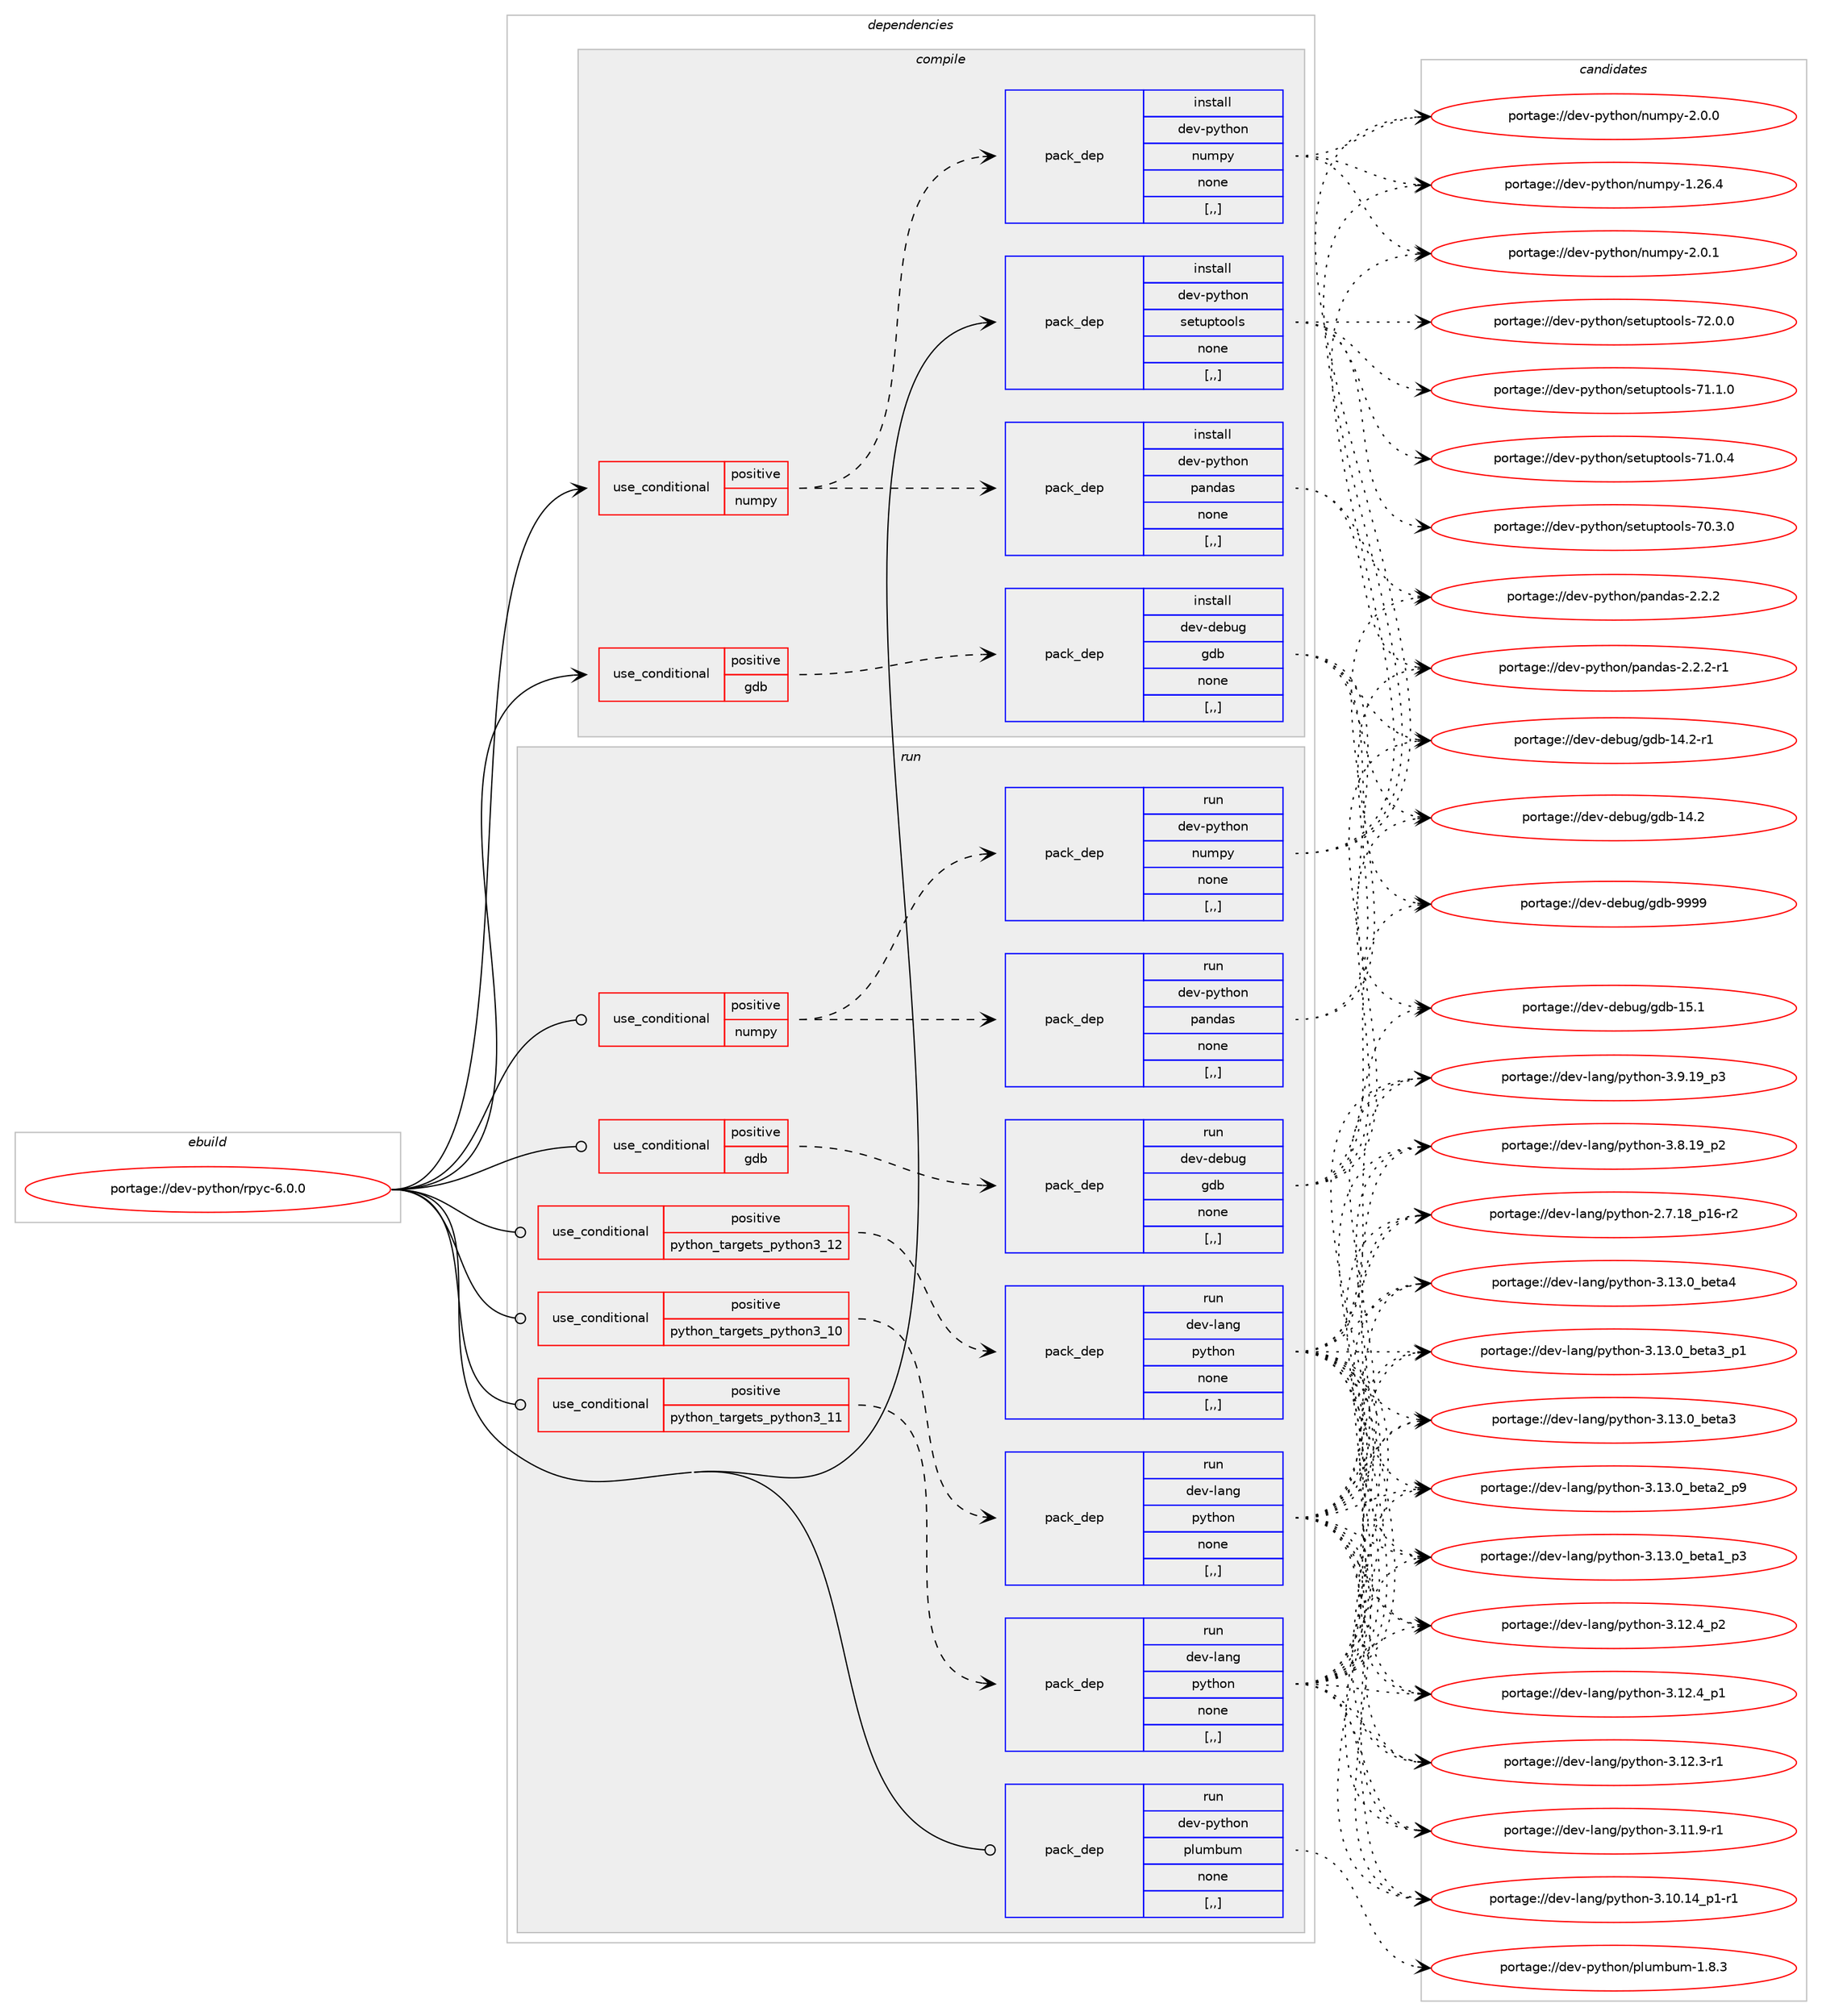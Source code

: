 digraph prolog {

# *************
# Graph options
# *************

newrank=true;
concentrate=true;
compound=true;
graph [rankdir=LR,fontname=Helvetica,fontsize=10,ranksep=1.5];#, ranksep=2.5, nodesep=0.2];
edge  [arrowhead=vee];
node  [fontname=Helvetica,fontsize=10];

# **********
# The ebuild
# **********

subgraph cluster_leftcol {
color=gray;
label=<<i>ebuild</i>>;
id [label="portage://dev-python/rpyc-6.0.0", color=red, width=4, href="../dev-python/rpyc-6.0.0.svg"];
}

# ****************
# The dependencies
# ****************

subgraph cluster_midcol {
color=gray;
label=<<i>dependencies</i>>;
subgraph cluster_compile {
fillcolor="#eeeeee";
style=filled;
label=<<i>compile</i>>;
subgraph cond39213 {
dependency162495 [label=<<TABLE BORDER="0" CELLBORDER="1" CELLSPACING="0" CELLPADDING="4"><TR><TD ROWSPAN="3" CELLPADDING="10">use_conditional</TD></TR><TR><TD>positive</TD></TR><TR><TD>gdb</TD></TR></TABLE>>, shape=none, color=red];
subgraph pack122010 {
dependency162496 [label=<<TABLE BORDER="0" CELLBORDER="1" CELLSPACING="0" CELLPADDING="4" WIDTH="220"><TR><TD ROWSPAN="6" CELLPADDING="30">pack_dep</TD></TR><TR><TD WIDTH="110">install</TD></TR><TR><TD>dev-debug</TD></TR><TR><TD>gdb</TD></TR><TR><TD>none</TD></TR><TR><TD>[,,]</TD></TR></TABLE>>, shape=none, color=blue];
}
dependency162495:e -> dependency162496:w [weight=20,style="dashed",arrowhead="vee"];
}
id:e -> dependency162495:w [weight=20,style="solid",arrowhead="vee"];
subgraph cond39214 {
dependency162497 [label=<<TABLE BORDER="0" CELLBORDER="1" CELLSPACING="0" CELLPADDING="4"><TR><TD ROWSPAN="3" CELLPADDING="10">use_conditional</TD></TR><TR><TD>positive</TD></TR><TR><TD>numpy</TD></TR></TABLE>>, shape=none, color=red];
subgraph pack122011 {
dependency162498 [label=<<TABLE BORDER="0" CELLBORDER="1" CELLSPACING="0" CELLPADDING="4" WIDTH="220"><TR><TD ROWSPAN="6" CELLPADDING="30">pack_dep</TD></TR><TR><TD WIDTH="110">install</TD></TR><TR><TD>dev-python</TD></TR><TR><TD>numpy</TD></TR><TR><TD>none</TD></TR><TR><TD>[,,]</TD></TR></TABLE>>, shape=none, color=blue];
}
dependency162497:e -> dependency162498:w [weight=20,style="dashed",arrowhead="vee"];
subgraph pack122012 {
dependency162499 [label=<<TABLE BORDER="0" CELLBORDER="1" CELLSPACING="0" CELLPADDING="4" WIDTH="220"><TR><TD ROWSPAN="6" CELLPADDING="30">pack_dep</TD></TR><TR><TD WIDTH="110">install</TD></TR><TR><TD>dev-python</TD></TR><TR><TD>pandas</TD></TR><TR><TD>none</TD></TR><TR><TD>[,,]</TD></TR></TABLE>>, shape=none, color=blue];
}
dependency162497:e -> dependency162499:w [weight=20,style="dashed",arrowhead="vee"];
}
id:e -> dependency162497:w [weight=20,style="solid",arrowhead="vee"];
subgraph pack122013 {
dependency162500 [label=<<TABLE BORDER="0" CELLBORDER="1" CELLSPACING="0" CELLPADDING="4" WIDTH="220"><TR><TD ROWSPAN="6" CELLPADDING="30">pack_dep</TD></TR><TR><TD WIDTH="110">install</TD></TR><TR><TD>dev-python</TD></TR><TR><TD>setuptools</TD></TR><TR><TD>none</TD></TR><TR><TD>[,,]</TD></TR></TABLE>>, shape=none, color=blue];
}
id:e -> dependency162500:w [weight=20,style="solid",arrowhead="vee"];
}
subgraph cluster_compileandrun {
fillcolor="#eeeeee";
style=filled;
label=<<i>compile and run</i>>;
}
subgraph cluster_run {
fillcolor="#eeeeee";
style=filled;
label=<<i>run</i>>;
subgraph cond39215 {
dependency162501 [label=<<TABLE BORDER="0" CELLBORDER="1" CELLSPACING="0" CELLPADDING="4"><TR><TD ROWSPAN="3" CELLPADDING="10">use_conditional</TD></TR><TR><TD>positive</TD></TR><TR><TD>gdb</TD></TR></TABLE>>, shape=none, color=red];
subgraph pack122014 {
dependency162502 [label=<<TABLE BORDER="0" CELLBORDER="1" CELLSPACING="0" CELLPADDING="4" WIDTH="220"><TR><TD ROWSPAN="6" CELLPADDING="30">pack_dep</TD></TR><TR><TD WIDTH="110">run</TD></TR><TR><TD>dev-debug</TD></TR><TR><TD>gdb</TD></TR><TR><TD>none</TD></TR><TR><TD>[,,]</TD></TR></TABLE>>, shape=none, color=blue];
}
dependency162501:e -> dependency162502:w [weight=20,style="dashed",arrowhead="vee"];
}
id:e -> dependency162501:w [weight=20,style="solid",arrowhead="odot"];
subgraph cond39216 {
dependency162503 [label=<<TABLE BORDER="0" CELLBORDER="1" CELLSPACING="0" CELLPADDING="4"><TR><TD ROWSPAN="3" CELLPADDING="10">use_conditional</TD></TR><TR><TD>positive</TD></TR><TR><TD>numpy</TD></TR></TABLE>>, shape=none, color=red];
subgraph pack122015 {
dependency162504 [label=<<TABLE BORDER="0" CELLBORDER="1" CELLSPACING="0" CELLPADDING="4" WIDTH="220"><TR><TD ROWSPAN="6" CELLPADDING="30">pack_dep</TD></TR><TR><TD WIDTH="110">run</TD></TR><TR><TD>dev-python</TD></TR><TR><TD>numpy</TD></TR><TR><TD>none</TD></TR><TR><TD>[,,]</TD></TR></TABLE>>, shape=none, color=blue];
}
dependency162503:e -> dependency162504:w [weight=20,style="dashed",arrowhead="vee"];
subgraph pack122016 {
dependency162505 [label=<<TABLE BORDER="0" CELLBORDER="1" CELLSPACING="0" CELLPADDING="4" WIDTH="220"><TR><TD ROWSPAN="6" CELLPADDING="30">pack_dep</TD></TR><TR><TD WIDTH="110">run</TD></TR><TR><TD>dev-python</TD></TR><TR><TD>pandas</TD></TR><TR><TD>none</TD></TR><TR><TD>[,,]</TD></TR></TABLE>>, shape=none, color=blue];
}
dependency162503:e -> dependency162505:w [weight=20,style="dashed",arrowhead="vee"];
}
id:e -> dependency162503:w [weight=20,style="solid",arrowhead="odot"];
subgraph cond39217 {
dependency162506 [label=<<TABLE BORDER="0" CELLBORDER="1" CELLSPACING="0" CELLPADDING="4"><TR><TD ROWSPAN="3" CELLPADDING="10">use_conditional</TD></TR><TR><TD>positive</TD></TR><TR><TD>python_targets_python3_10</TD></TR></TABLE>>, shape=none, color=red];
subgraph pack122017 {
dependency162507 [label=<<TABLE BORDER="0" CELLBORDER="1" CELLSPACING="0" CELLPADDING="4" WIDTH="220"><TR><TD ROWSPAN="6" CELLPADDING="30">pack_dep</TD></TR><TR><TD WIDTH="110">run</TD></TR><TR><TD>dev-lang</TD></TR><TR><TD>python</TD></TR><TR><TD>none</TD></TR><TR><TD>[,,]</TD></TR></TABLE>>, shape=none, color=blue];
}
dependency162506:e -> dependency162507:w [weight=20,style="dashed",arrowhead="vee"];
}
id:e -> dependency162506:w [weight=20,style="solid",arrowhead="odot"];
subgraph cond39218 {
dependency162508 [label=<<TABLE BORDER="0" CELLBORDER="1" CELLSPACING="0" CELLPADDING="4"><TR><TD ROWSPAN="3" CELLPADDING="10">use_conditional</TD></TR><TR><TD>positive</TD></TR><TR><TD>python_targets_python3_11</TD></TR></TABLE>>, shape=none, color=red];
subgraph pack122018 {
dependency162509 [label=<<TABLE BORDER="0" CELLBORDER="1" CELLSPACING="0" CELLPADDING="4" WIDTH="220"><TR><TD ROWSPAN="6" CELLPADDING="30">pack_dep</TD></TR><TR><TD WIDTH="110">run</TD></TR><TR><TD>dev-lang</TD></TR><TR><TD>python</TD></TR><TR><TD>none</TD></TR><TR><TD>[,,]</TD></TR></TABLE>>, shape=none, color=blue];
}
dependency162508:e -> dependency162509:w [weight=20,style="dashed",arrowhead="vee"];
}
id:e -> dependency162508:w [weight=20,style="solid",arrowhead="odot"];
subgraph cond39219 {
dependency162510 [label=<<TABLE BORDER="0" CELLBORDER="1" CELLSPACING="0" CELLPADDING="4"><TR><TD ROWSPAN="3" CELLPADDING="10">use_conditional</TD></TR><TR><TD>positive</TD></TR><TR><TD>python_targets_python3_12</TD></TR></TABLE>>, shape=none, color=red];
subgraph pack122019 {
dependency162511 [label=<<TABLE BORDER="0" CELLBORDER="1" CELLSPACING="0" CELLPADDING="4" WIDTH="220"><TR><TD ROWSPAN="6" CELLPADDING="30">pack_dep</TD></TR><TR><TD WIDTH="110">run</TD></TR><TR><TD>dev-lang</TD></TR><TR><TD>python</TD></TR><TR><TD>none</TD></TR><TR><TD>[,,]</TD></TR></TABLE>>, shape=none, color=blue];
}
dependency162510:e -> dependency162511:w [weight=20,style="dashed",arrowhead="vee"];
}
id:e -> dependency162510:w [weight=20,style="solid",arrowhead="odot"];
subgraph pack122020 {
dependency162512 [label=<<TABLE BORDER="0" CELLBORDER="1" CELLSPACING="0" CELLPADDING="4" WIDTH="220"><TR><TD ROWSPAN="6" CELLPADDING="30">pack_dep</TD></TR><TR><TD WIDTH="110">run</TD></TR><TR><TD>dev-python</TD></TR><TR><TD>plumbum</TD></TR><TR><TD>none</TD></TR><TR><TD>[,,]</TD></TR></TABLE>>, shape=none, color=blue];
}
id:e -> dependency162512:w [weight=20,style="solid",arrowhead="odot"];
}
}

# **************
# The candidates
# **************

subgraph cluster_choices {
rank=same;
color=gray;
label=<<i>candidates</i>>;

subgraph choice122010 {
color=black;
nodesep=1;
choice100101118451001019811710347103100984557575757 [label="portage://dev-debug/gdb-9999", color=red, width=4,href="../dev-debug/gdb-9999.svg"];
choice100101118451001019811710347103100984549534649 [label="portage://dev-debug/gdb-15.1", color=red, width=4,href="../dev-debug/gdb-15.1.svg"];
choice1001011184510010198117103471031009845495246504511449 [label="portage://dev-debug/gdb-14.2-r1", color=red, width=4,href="../dev-debug/gdb-14.2-r1.svg"];
choice100101118451001019811710347103100984549524650 [label="portage://dev-debug/gdb-14.2", color=red, width=4,href="../dev-debug/gdb-14.2.svg"];
dependency162496:e -> choice100101118451001019811710347103100984557575757:w [style=dotted,weight="100"];
dependency162496:e -> choice100101118451001019811710347103100984549534649:w [style=dotted,weight="100"];
dependency162496:e -> choice1001011184510010198117103471031009845495246504511449:w [style=dotted,weight="100"];
dependency162496:e -> choice100101118451001019811710347103100984549524650:w [style=dotted,weight="100"];
}
subgraph choice122011 {
color=black;
nodesep=1;
choice1001011184511212111610411111047110117109112121455046484649 [label="portage://dev-python/numpy-2.0.1", color=red, width=4,href="../dev-python/numpy-2.0.1.svg"];
choice1001011184511212111610411111047110117109112121455046484648 [label="portage://dev-python/numpy-2.0.0", color=red, width=4,href="../dev-python/numpy-2.0.0.svg"];
choice100101118451121211161041111104711011710911212145494650544652 [label="portage://dev-python/numpy-1.26.4", color=red, width=4,href="../dev-python/numpy-1.26.4.svg"];
dependency162498:e -> choice1001011184511212111610411111047110117109112121455046484649:w [style=dotted,weight="100"];
dependency162498:e -> choice1001011184511212111610411111047110117109112121455046484648:w [style=dotted,weight="100"];
dependency162498:e -> choice100101118451121211161041111104711011710911212145494650544652:w [style=dotted,weight="100"];
}
subgraph choice122012 {
color=black;
nodesep=1;
choice100101118451121211161041111104711297110100971154550465046504511449 [label="portage://dev-python/pandas-2.2.2-r1", color=red, width=4,href="../dev-python/pandas-2.2.2-r1.svg"];
choice10010111845112121116104111110471129711010097115455046504650 [label="portage://dev-python/pandas-2.2.2", color=red, width=4,href="../dev-python/pandas-2.2.2.svg"];
dependency162499:e -> choice100101118451121211161041111104711297110100971154550465046504511449:w [style=dotted,weight="100"];
dependency162499:e -> choice10010111845112121116104111110471129711010097115455046504650:w [style=dotted,weight="100"];
}
subgraph choice122013 {
color=black;
nodesep=1;
choice100101118451121211161041111104711510111611711211611111110811545555046484648 [label="portage://dev-python/setuptools-72.0.0", color=red, width=4,href="../dev-python/setuptools-72.0.0.svg"];
choice100101118451121211161041111104711510111611711211611111110811545554946494648 [label="portage://dev-python/setuptools-71.1.0", color=red, width=4,href="../dev-python/setuptools-71.1.0.svg"];
choice100101118451121211161041111104711510111611711211611111110811545554946484652 [label="portage://dev-python/setuptools-71.0.4", color=red, width=4,href="../dev-python/setuptools-71.0.4.svg"];
choice100101118451121211161041111104711510111611711211611111110811545554846514648 [label="portage://dev-python/setuptools-70.3.0", color=red, width=4,href="../dev-python/setuptools-70.3.0.svg"];
dependency162500:e -> choice100101118451121211161041111104711510111611711211611111110811545555046484648:w [style=dotted,weight="100"];
dependency162500:e -> choice100101118451121211161041111104711510111611711211611111110811545554946494648:w [style=dotted,weight="100"];
dependency162500:e -> choice100101118451121211161041111104711510111611711211611111110811545554946484652:w [style=dotted,weight="100"];
dependency162500:e -> choice100101118451121211161041111104711510111611711211611111110811545554846514648:w [style=dotted,weight="100"];
}
subgraph choice122014 {
color=black;
nodesep=1;
choice100101118451001019811710347103100984557575757 [label="portage://dev-debug/gdb-9999", color=red, width=4,href="../dev-debug/gdb-9999.svg"];
choice100101118451001019811710347103100984549534649 [label="portage://dev-debug/gdb-15.1", color=red, width=4,href="../dev-debug/gdb-15.1.svg"];
choice1001011184510010198117103471031009845495246504511449 [label="portage://dev-debug/gdb-14.2-r1", color=red, width=4,href="../dev-debug/gdb-14.2-r1.svg"];
choice100101118451001019811710347103100984549524650 [label="portage://dev-debug/gdb-14.2", color=red, width=4,href="../dev-debug/gdb-14.2.svg"];
dependency162502:e -> choice100101118451001019811710347103100984557575757:w [style=dotted,weight="100"];
dependency162502:e -> choice100101118451001019811710347103100984549534649:w [style=dotted,weight="100"];
dependency162502:e -> choice1001011184510010198117103471031009845495246504511449:w [style=dotted,weight="100"];
dependency162502:e -> choice100101118451001019811710347103100984549524650:w [style=dotted,weight="100"];
}
subgraph choice122015 {
color=black;
nodesep=1;
choice1001011184511212111610411111047110117109112121455046484649 [label="portage://dev-python/numpy-2.0.1", color=red, width=4,href="../dev-python/numpy-2.0.1.svg"];
choice1001011184511212111610411111047110117109112121455046484648 [label="portage://dev-python/numpy-2.0.0", color=red, width=4,href="../dev-python/numpy-2.0.0.svg"];
choice100101118451121211161041111104711011710911212145494650544652 [label="portage://dev-python/numpy-1.26.4", color=red, width=4,href="../dev-python/numpy-1.26.4.svg"];
dependency162504:e -> choice1001011184511212111610411111047110117109112121455046484649:w [style=dotted,weight="100"];
dependency162504:e -> choice1001011184511212111610411111047110117109112121455046484648:w [style=dotted,weight="100"];
dependency162504:e -> choice100101118451121211161041111104711011710911212145494650544652:w [style=dotted,weight="100"];
}
subgraph choice122016 {
color=black;
nodesep=1;
choice100101118451121211161041111104711297110100971154550465046504511449 [label="portage://dev-python/pandas-2.2.2-r1", color=red, width=4,href="../dev-python/pandas-2.2.2-r1.svg"];
choice10010111845112121116104111110471129711010097115455046504650 [label="portage://dev-python/pandas-2.2.2", color=red, width=4,href="../dev-python/pandas-2.2.2.svg"];
dependency162505:e -> choice100101118451121211161041111104711297110100971154550465046504511449:w [style=dotted,weight="100"];
dependency162505:e -> choice10010111845112121116104111110471129711010097115455046504650:w [style=dotted,weight="100"];
}
subgraph choice122017 {
color=black;
nodesep=1;
choice1001011184510897110103471121211161041111104551464951464895981011169752 [label="portage://dev-lang/python-3.13.0_beta4", color=red, width=4,href="../dev-lang/python-3.13.0_beta4.svg"];
choice10010111845108971101034711212111610411111045514649514648959810111697519511249 [label="portage://dev-lang/python-3.13.0_beta3_p1", color=red, width=4,href="../dev-lang/python-3.13.0_beta3_p1.svg"];
choice1001011184510897110103471121211161041111104551464951464895981011169751 [label="portage://dev-lang/python-3.13.0_beta3", color=red, width=4,href="../dev-lang/python-3.13.0_beta3.svg"];
choice10010111845108971101034711212111610411111045514649514648959810111697509511257 [label="portage://dev-lang/python-3.13.0_beta2_p9", color=red, width=4,href="../dev-lang/python-3.13.0_beta2_p9.svg"];
choice10010111845108971101034711212111610411111045514649514648959810111697499511251 [label="portage://dev-lang/python-3.13.0_beta1_p3", color=red, width=4,href="../dev-lang/python-3.13.0_beta1_p3.svg"];
choice100101118451089711010347112121116104111110455146495046529511250 [label="portage://dev-lang/python-3.12.4_p2", color=red, width=4,href="../dev-lang/python-3.12.4_p2.svg"];
choice100101118451089711010347112121116104111110455146495046529511249 [label="portage://dev-lang/python-3.12.4_p1", color=red, width=4,href="../dev-lang/python-3.12.4_p1.svg"];
choice100101118451089711010347112121116104111110455146495046514511449 [label="portage://dev-lang/python-3.12.3-r1", color=red, width=4,href="../dev-lang/python-3.12.3-r1.svg"];
choice100101118451089711010347112121116104111110455146494946574511449 [label="portage://dev-lang/python-3.11.9-r1", color=red, width=4,href="../dev-lang/python-3.11.9-r1.svg"];
choice100101118451089711010347112121116104111110455146494846495295112494511449 [label="portage://dev-lang/python-3.10.14_p1-r1", color=red, width=4,href="../dev-lang/python-3.10.14_p1-r1.svg"];
choice100101118451089711010347112121116104111110455146574649579511251 [label="portage://dev-lang/python-3.9.19_p3", color=red, width=4,href="../dev-lang/python-3.9.19_p3.svg"];
choice100101118451089711010347112121116104111110455146564649579511250 [label="portage://dev-lang/python-3.8.19_p2", color=red, width=4,href="../dev-lang/python-3.8.19_p2.svg"];
choice100101118451089711010347112121116104111110455046554649569511249544511450 [label="portage://dev-lang/python-2.7.18_p16-r2", color=red, width=4,href="../dev-lang/python-2.7.18_p16-r2.svg"];
dependency162507:e -> choice1001011184510897110103471121211161041111104551464951464895981011169752:w [style=dotted,weight="100"];
dependency162507:e -> choice10010111845108971101034711212111610411111045514649514648959810111697519511249:w [style=dotted,weight="100"];
dependency162507:e -> choice1001011184510897110103471121211161041111104551464951464895981011169751:w [style=dotted,weight="100"];
dependency162507:e -> choice10010111845108971101034711212111610411111045514649514648959810111697509511257:w [style=dotted,weight="100"];
dependency162507:e -> choice10010111845108971101034711212111610411111045514649514648959810111697499511251:w [style=dotted,weight="100"];
dependency162507:e -> choice100101118451089711010347112121116104111110455146495046529511250:w [style=dotted,weight="100"];
dependency162507:e -> choice100101118451089711010347112121116104111110455146495046529511249:w [style=dotted,weight="100"];
dependency162507:e -> choice100101118451089711010347112121116104111110455146495046514511449:w [style=dotted,weight="100"];
dependency162507:e -> choice100101118451089711010347112121116104111110455146494946574511449:w [style=dotted,weight="100"];
dependency162507:e -> choice100101118451089711010347112121116104111110455146494846495295112494511449:w [style=dotted,weight="100"];
dependency162507:e -> choice100101118451089711010347112121116104111110455146574649579511251:w [style=dotted,weight="100"];
dependency162507:e -> choice100101118451089711010347112121116104111110455146564649579511250:w [style=dotted,weight="100"];
dependency162507:e -> choice100101118451089711010347112121116104111110455046554649569511249544511450:w [style=dotted,weight="100"];
}
subgraph choice122018 {
color=black;
nodesep=1;
choice1001011184510897110103471121211161041111104551464951464895981011169752 [label="portage://dev-lang/python-3.13.0_beta4", color=red, width=4,href="../dev-lang/python-3.13.0_beta4.svg"];
choice10010111845108971101034711212111610411111045514649514648959810111697519511249 [label="portage://dev-lang/python-3.13.0_beta3_p1", color=red, width=4,href="../dev-lang/python-3.13.0_beta3_p1.svg"];
choice1001011184510897110103471121211161041111104551464951464895981011169751 [label="portage://dev-lang/python-3.13.0_beta3", color=red, width=4,href="../dev-lang/python-3.13.0_beta3.svg"];
choice10010111845108971101034711212111610411111045514649514648959810111697509511257 [label="portage://dev-lang/python-3.13.0_beta2_p9", color=red, width=4,href="../dev-lang/python-3.13.0_beta2_p9.svg"];
choice10010111845108971101034711212111610411111045514649514648959810111697499511251 [label="portage://dev-lang/python-3.13.0_beta1_p3", color=red, width=4,href="../dev-lang/python-3.13.0_beta1_p3.svg"];
choice100101118451089711010347112121116104111110455146495046529511250 [label="portage://dev-lang/python-3.12.4_p2", color=red, width=4,href="../dev-lang/python-3.12.4_p2.svg"];
choice100101118451089711010347112121116104111110455146495046529511249 [label="portage://dev-lang/python-3.12.4_p1", color=red, width=4,href="../dev-lang/python-3.12.4_p1.svg"];
choice100101118451089711010347112121116104111110455146495046514511449 [label="portage://dev-lang/python-3.12.3-r1", color=red, width=4,href="../dev-lang/python-3.12.3-r1.svg"];
choice100101118451089711010347112121116104111110455146494946574511449 [label="portage://dev-lang/python-3.11.9-r1", color=red, width=4,href="../dev-lang/python-3.11.9-r1.svg"];
choice100101118451089711010347112121116104111110455146494846495295112494511449 [label="portage://dev-lang/python-3.10.14_p1-r1", color=red, width=4,href="../dev-lang/python-3.10.14_p1-r1.svg"];
choice100101118451089711010347112121116104111110455146574649579511251 [label="portage://dev-lang/python-3.9.19_p3", color=red, width=4,href="../dev-lang/python-3.9.19_p3.svg"];
choice100101118451089711010347112121116104111110455146564649579511250 [label="portage://dev-lang/python-3.8.19_p2", color=red, width=4,href="../dev-lang/python-3.8.19_p2.svg"];
choice100101118451089711010347112121116104111110455046554649569511249544511450 [label="portage://dev-lang/python-2.7.18_p16-r2", color=red, width=4,href="../dev-lang/python-2.7.18_p16-r2.svg"];
dependency162509:e -> choice1001011184510897110103471121211161041111104551464951464895981011169752:w [style=dotted,weight="100"];
dependency162509:e -> choice10010111845108971101034711212111610411111045514649514648959810111697519511249:w [style=dotted,weight="100"];
dependency162509:e -> choice1001011184510897110103471121211161041111104551464951464895981011169751:w [style=dotted,weight="100"];
dependency162509:e -> choice10010111845108971101034711212111610411111045514649514648959810111697509511257:w [style=dotted,weight="100"];
dependency162509:e -> choice10010111845108971101034711212111610411111045514649514648959810111697499511251:w [style=dotted,weight="100"];
dependency162509:e -> choice100101118451089711010347112121116104111110455146495046529511250:w [style=dotted,weight="100"];
dependency162509:e -> choice100101118451089711010347112121116104111110455146495046529511249:w [style=dotted,weight="100"];
dependency162509:e -> choice100101118451089711010347112121116104111110455146495046514511449:w [style=dotted,weight="100"];
dependency162509:e -> choice100101118451089711010347112121116104111110455146494946574511449:w [style=dotted,weight="100"];
dependency162509:e -> choice100101118451089711010347112121116104111110455146494846495295112494511449:w [style=dotted,weight="100"];
dependency162509:e -> choice100101118451089711010347112121116104111110455146574649579511251:w [style=dotted,weight="100"];
dependency162509:e -> choice100101118451089711010347112121116104111110455146564649579511250:w [style=dotted,weight="100"];
dependency162509:e -> choice100101118451089711010347112121116104111110455046554649569511249544511450:w [style=dotted,weight="100"];
}
subgraph choice122019 {
color=black;
nodesep=1;
choice1001011184510897110103471121211161041111104551464951464895981011169752 [label="portage://dev-lang/python-3.13.0_beta4", color=red, width=4,href="../dev-lang/python-3.13.0_beta4.svg"];
choice10010111845108971101034711212111610411111045514649514648959810111697519511249 [label="portage://dev-lang/python-3.13.0_beta3_p1", color=red, width=4,href="../dev-lang/python-3.13.0_beta3_p1.svg"];
choice1001011184510897110103471121211161041111104551464951464895981011169751 [label="portage://dev-lang/python-3.13.0_beta3", color=red, width=4,href="../dev-lang/python-3.13.0_beta3.svg"];
choice10010111845108971101034711212111610411111045514649514648959810111697509511257 [label="portage://dev-lang/python-3.13.0_beta2_p9", color=red, width=4,href="../dev-lang/python-3.13.0_beta2_p9.svg"];
choice10010111845108971101034711212111610411111045514649514648959810111697499511251 [label="portage://dev-lang/python-3.13.0_beta1_p3", color=red, width=4,href="../dev-lang/python-3.13.0_beta1_p3.svg"];
choice100101118451089711010347112121116104111110455146495046529511250 [label="portage://dev-lang/python-3.12.4_p2", color=red, width=4,href="../dev-lang/python-3.12.4_p2.svg"];
choice100101118451089711010347112121116104111110455146495046529511249 [label="portage://dev-lang/python-3.12.4_p1", color=red, width=4,href="../dev-lang/python-3.12.4_p1.svg"];
choice100101118451089711010347112121116104111110455146495046514511449 [label="portage://dev-lang/python-3.12.3-r1", color=red, width=4,href="../dev-lang/python-3.12.3-r1.svg"];
choice100101118451089711010347112121116104111110455146494946574511449 [label="portage://dev-lang/python-3.11.9-r1", color=red, width=4,href="../dev-lang/python-3.11.9-r1.svg"];
choice100101118451089711010347112121116104111110455146494846495295112494511449 [label="portage://dev-lang/python-3.10.14_p1-r1", color=red, width=4,href="../dev-lang/python-3.10.14_p1-r1.svg"];
choice100101118451089711010347112121116104111110455146574649579511251 [label="portage://dev-lang/python-3.9.19_p3", color=red, width=4,href="../dev-lang/python-3.9.19_p3.svg"];
choice100101118451089711010347112121116104111110455146564649579511250 [label="portage://dev-lang/python-3.8.19_p2", color=red, width=4,href="../dev-lang/python-3.8.19_p2.svg"];
choice100101118451089711010347112121116104111110455046554649569511249544511450 [label="portage://dev-lang/python-2.7.18_p16-r2", color=red, width=4,href="../dev-lang/python-2.7.18_p16-r2.svg"];
dependency162511:e -> choice1001011184510897110103471121211161041111104551464951464895981011169752:w [style=dotted,weight="100"];
dependency162511:e -> choice10010111845108971101034711212111610411111045514649514648959810111697519511249:w [style=dotted,weight="100"];
dependency162511:e -> choice1001011184510897110103471121211161041111104551464951464895981011169751:w [style=dotted,weight="100"];
dependency162511:e -> choice10010111845108971101034711212111610411111045514649514648959810111697509511257:w [style=dotted,weight="100"];
dependency162511:e -> choice10010111845108971101034711212111610411111045514649514648959810111697499511251:w [style=dotted,weight="100"];
dependency162511:e -> choice100101118451089711010347112121116104111110455146495046529511250:w [style=dotted,weight="100"];
dependency162511:e -> choice100101118451089711010347112121116104111110455146495046529511249:w [style=dotted,weight="100"];
dependency162511:e -> choice100101118451089711010347112121116104111110455146495046514511449:w [style=dotted,weight="100"];
dependency162511:e -> choice100101118451089711010347112121116104111110455146494946574511449:w [style=dotted,weight="100"];
dependency162511:e -> choice100101118451089711010347112121116104111110455146494846495295112494511449:w [style=dotted,weight="100"];
dependency162511:e -> choice100101118451089711010347112121116104111110455146574649579511251:w [style=dotted,weight="100"];
dependency162511:e -> choice100101118451089711010347112121116104111110455146564649579511250:w [style=dotted,weight="100"];
dependency162511:e -> choice100101118451089711010347112121116104111110455046554649569511249544511450:w [style=dotted,weight="100"];
}
subgraph choice122020 {
color=black;
nodesep=1;
choice100101118451121211161041111104711210811710998117109454946564651 [label="portage://dev-python/plumbum-1.8.3", color=red, width=4,href="../dev-python/plumbum-1.8.3.svg"];
dependency162512:e -> choice100101118451121211161041111104711210811710998117109454946564651:w [style=dotted,weight="100"];
}
}

}
